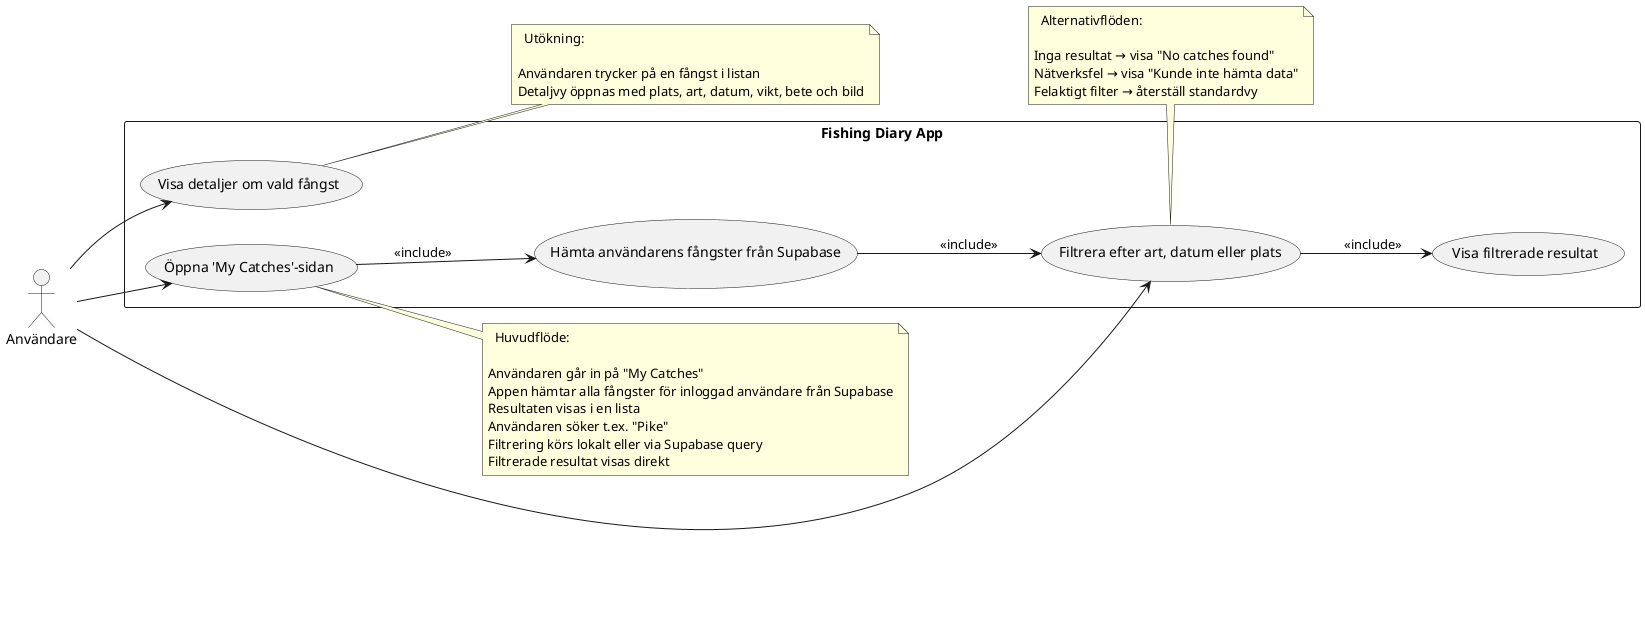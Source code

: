 @startuml filter catches
left to right direction
actor "Användare" as User

rectangle "Fishing Diary App" {
  usecase "Öppna 'My Catches'-sidan" as UC_OpenPage
  usecase "Hämta användarens fångster från Supabase" as UC_FetchCatches
  usecase "Filtrera efter art, datum eller plats" as UC_FilterCatches
  usecase "Visa filtrerade resultat" as UC_DisplayResults
  usecase "Visa detaljer om vald fångst" as UC_ViewCatchDetails
}

User --> UC_OpenPage
UC_OpenPage --> UC_FetchCatches : <<include>>
UC_FetchCatches --> UC_FilterCatches : <<include>>
User --> UC_FilterCatches
UC_FilterCatches --> UC_DisplayResults : <<include>>
User --> UC_ViewCatchDetails

note right of UC_OpenPage
  Huvudflöde:
  
Användaren går in på "My Catches"
Appen hämtar alla fångster för inloggad användare från Supabase
Resultaten visas i en lista
Användaren söker t.ex. "Pike"
Filtrering körs lokalt eller via Supabase query
Filtrerade resultat visas direkt
end note

note bottom of UC_FilterCatches
  Alternativflöden:
  
Inga resultat → visa "No catches found"
Nätverksfel → visa "Kunde inte hämta data"
Felaktigt filter → återställ standardvy
end note

note right of UC_ViewCatchDetails
  Utökning:
  
Användaren trycker på en fångst i listan
Detaljvy öppnas med plats, art, datum, vikt, bete och bild
end note

@enduml